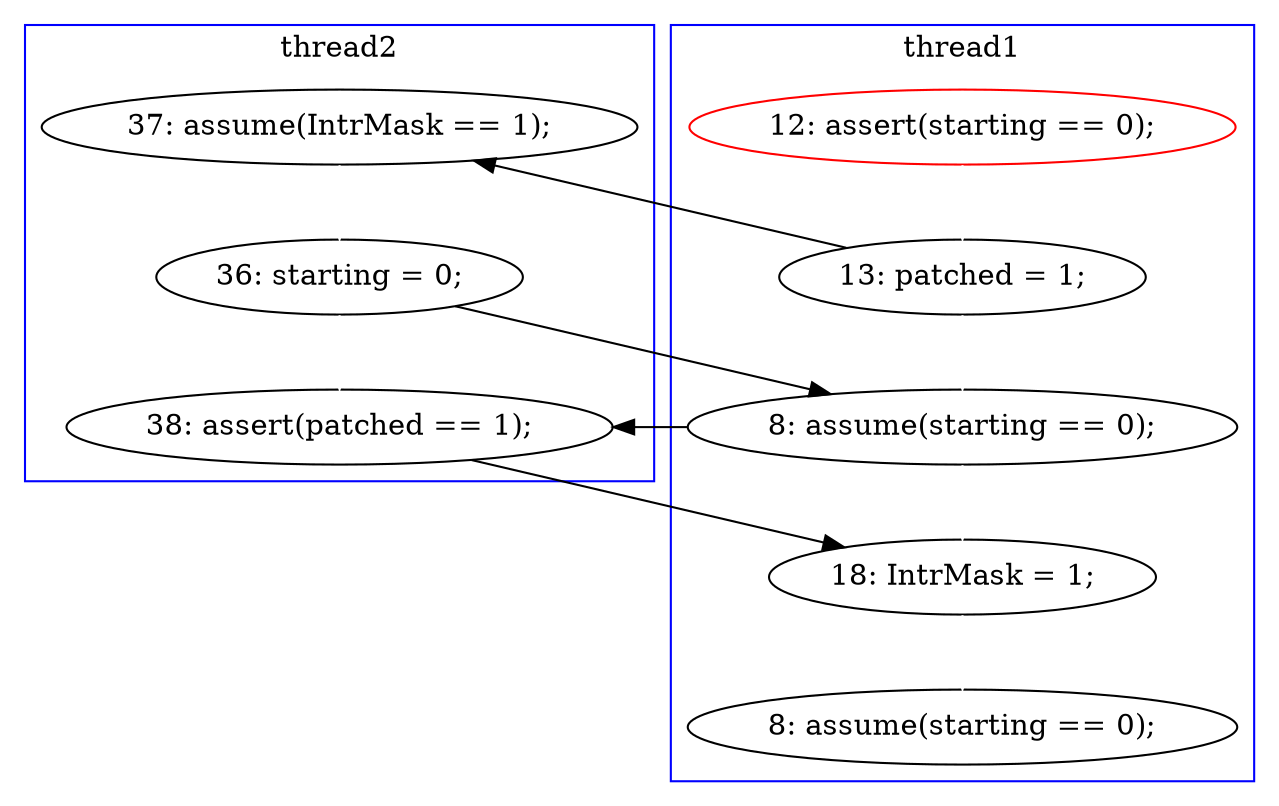 digraph Counterexample {
	22 -> 23 [color = black, style = solid, constraint = false]
	22 -> 25 [color = white, style = solid]
	21 -> 23 [color = white, style = solid]
	23 -> 25 [color = black, style = solid, constraint = false]
	25 -> 31 [color = white, style = solid]
	14 -> 22 [color = white, style = solid]
	13 -> 14 [color = white, style = solid]
	21 -> 22 [color = black, style = solid, constraint = false]
	14 -> 20 [color = black, style = solid, constraint = false]
	20 -> 21 [color = white, style = solid]
	subgraph cluster2 {
		label = thread2
		color = blue
		21  [label = "36: starting = 0;"]
		20  [label = "37: assume(IntrMask == 1);"]
		23  [label = "38: assert(patched == 1);"]
	}
	subgraph cluster1 {
		label = thread1
		color = blue
		22  [label = "8: assume(starting == 0);"]
		31  [label = "8: assume(starting == 0);"]
		14  [label = "13: patched = 1;"]
		25  [label = "18: IntrMask = 1;"]
		13  [label = "12: assert(starting == 0);", color = red]
	}
}